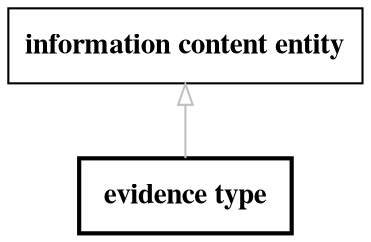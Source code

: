 // biolink model
digraph {
	graph [fontsize=32 penwidth=5]
	node [color=black fontname="times bold" shape=rectangle]
	edge [color=gray fontcolor=darkgray]
	"evidence type" [label=" evidence type " style=bold]
	"information content entity" -> "evidence type" [label="" arrowtail=onormal dir=back]
}
